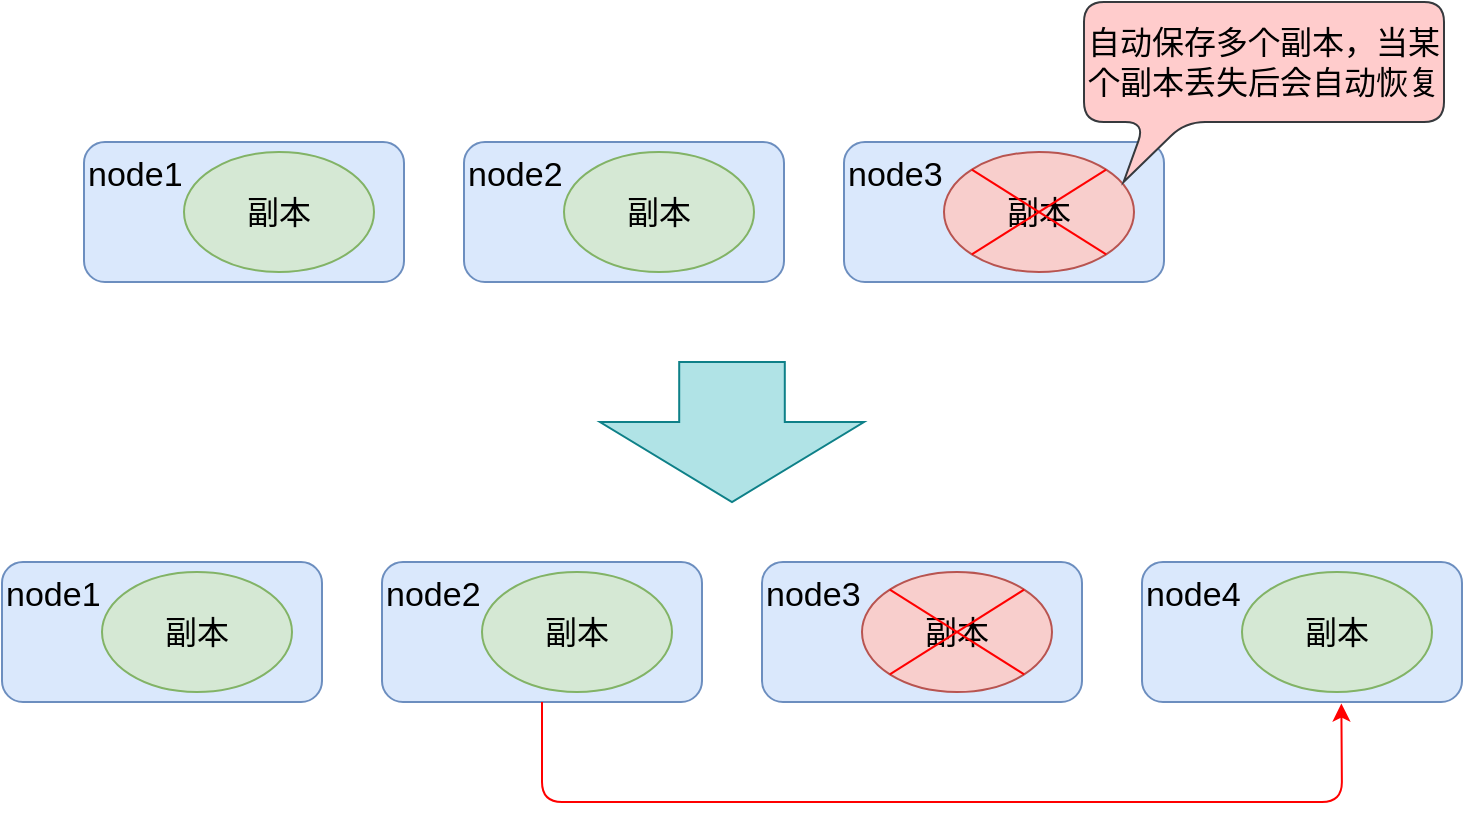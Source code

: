 <mxfile version="20.7.4" type="device"><diagram id="CKI7-PRadhSTpkq7JBgb" name="第 1 页"><mxGraphModel dx="1050" dy="629" grid="1" gridSize="10" guides="1" tooltips="1" connect="1" arrows="1" fold="1" page="1" pageScale="1" pageWidth="827" pageHeight="1169" math="0" shadow="0"><root><mxCell id="0"/><mxCell id="1" parent="0"/><mxCell id="2qkfyXnfkA_P4Dttw8-y-13" value="" style="group" vertex="1" connectable="0" parent="1"><mxGeometry x="90" y="70" width="160" height="70" as="geometry"/></mxCell><mxCell id="2qkfyXnfkA_P4Dttw8-y-1" value="node1" style="rounded=1;whiteSpace=wrap;html=1;fillColor=#dae8fc;strokeColor=#6c8ebf;fontSize=17;align=left;verticalAlign=top;container=0;" vertex="1" parent="2qkfyXnfkA_P4Dttw8-y-13"><mxGeometry width="160" height="70" as="geometry"/></mxCell><mxCell id="2qkfyXnfkA_P4Dttw8-y-3" value="副本" style="ellipse;whiteSpace=wrap;html=1;fillColor=#d5e8d4;strokeColor=#82b366;fontSize=16;container=0;" vertex="1" parent="2qkfyXnfkA_P4Dttw8-y-13"><mxGeometry x="50" y="5" width="95" height="60" as="geometry"/></mxCell><mxCell id="2qkfyXnfkA_P4Dttw8-y-14" value="" style="group" vertex="1" connectable="0" parent="1"><mxGeometry x="280" y="70" width="160" height="70" as="geometry"/></mxCell><mxCell id="2qkfyXnfkA_P4Dttw8-y-15" value="node2" style="rounded=1;whiteSpace=wrap;html=1;fillColor=#dae8fc;strokeColor=#6c8ebf;fontSize=17;align=left;verticalAlign=top;" vertex="1" parent="2qkfyXnfkA_P4Dttw8-y-14"><mxGeometry width="160" height="70" as="geometry"/></mxCell><mxCell id="2qkfyXnfkA_P4Dttw8-y-16" value="副本" style="ellipse;whiteSpace=wrap;html=1;fillColor=#d5e8d4;strokeColor=#82b366;fontSize=16;" vertex="1" parent="2qkfyXnfkA_P4Dttw8-y-14"><mxGeometry x="50" y="5" width="95" height="60" as="geometry"/></mxCell><mxCell id="2qkfyXnfkA_P4Dttw8-y-17" value="" style="group" vertex="1" connectable="0" parent="1"><mxGeometry x="470" y="70" width="160" height="70" as="geometry"/></mxCell><mxCell id="2qkfyXnfkA_P4Dttw8-y-18" value="node3" style="rounded=1;whiteSpace=wrap;html=1;fillColor=#dae8fc;strokeColor=#6c8ebf;fontSize=17;align=left;verticalAlign=top;" vertex="1" parent="2qkfyXnfkA_P4Dttw8-y-17"><mxGeometry width="160" height="70" as="geometry"/></mxCell><mxCell id="2qkfyXnfkA_P4Dttw8-y-19" value="副本" style="ellipse;whiteSpace=wrap;html=1;fillColor=#f8cecc;strokeColor=#b85450;fontSize=16;" vertex="1" parent="2qkfyXnfkA_P4Dttw8-y-17"><mxGeometry x="50" y="5" width="95" height="60" as="geometry"/></mxCell><mxCell id="2qkfyXnfkA_P4Dttw8-y-25" value="" style="endArrow=none;html=1;rounded=0;fontSize=16;exitX=1;exitY=0;exitDx=0;exitDy=0;entryX=0;entryY=1;entryDx=0;entryDy=0;strokeColor=#FF0000;" edge="1" parent="2qkfyXnfkA_P4Dttw8-y-17" source="2qkfyXnfkA_P4Dttw8-y-19" target="2qkfyXnfkA_P4Dttw8-y-19"><mxGeometry width="50" height="50" relative="1" as="geometry"><mxPoint x="-100" y="90" as="sourcePoint"/><mxPoint x="-50" y="40" as="targetPoint"/></mxGeometry></mxCell><mxCell id="2qkfyXnfkA_P4Dttw8-y-26" value="" style="endArrow=none;html=1;rounded=0;fontSize=16;entryX=0;entryY=0;entryDx=0;entryDy=0;exitX=1;exitY=1;exitDx=0;exitDy=0;strokeColor=#FF0000;" edge="1" parent="2qkfyXnfkA_P4Dttw8-y-17" source="2qkfyXnfkA_P4Dttw8-y-19" target="2qkfyXnfkA_P4Dttw8-y-19"><mxGeometry width="50" height="50" relative="1" as="geometry"><mxPoint x="10" y="130" as="sourcePoint"/><mxPoint x="60" y="80" as="targetPoint"/></mxGeometry></mxCell><mxCell id="2qkfyXnfkA_P4Dttw8-y-30" value="自动保存多个副本，当某个副本丢失后会自动恢复" style="shape=callout;perimeter=calloutPerimeter;rounded=1;fontSize=16;size=30;position=0.17;position2=0.11;fillColor=#ffcccc;strokeColor=#36393d;align=left;whiteSpace=wrap;" vertex="1" parent="1"><mxGeometry x="590" width="180" height="90" as="geometry"/></mxCell><mxCell id="2qkfyXnfkA_P4Dttw8-y-31" value="" style="group" vertex="1" connectable="0" parent="1"><mxGeometry x="49" y="280" width="160" height="70" as="geometry"/></mxCell><mxCell id="2qkfyXnfkA_P4Dttw8-y-32" value="node1" style="rounded=1;whiteSpace=wrap;html=1;fillColor=#dae8fc;strokeColor=#6c8ebf;fontSize=17;align=left;verticalAlign=top;container=0;" vertex="1" parent="2qkfyXnfkA_P4Dttw8-y-31"><mxGeometry width="160" height="70" as="geometry"/></mxCell><mxCell id="2qkfyXnfkA_P4Dttw8-y-33" value="副本" style="ellipse;whiteSpace=wrap;html=1;fillColor=#d5e8d4;strokeColor=#82b366;fontSize=16;container=0;" vertex="1" parent="2qkfyXnfkA_P4Dttw8-y-31"><mxGeometry x="50" y="5" width="95" height="60" as="geometry"/></mxCell><mxCell id="2qkfyXnfkA_P4Dttw8-y-34" value="" style="group" vertex="1" connectable="0" parent="1"><mxGeometry x="239" y="280" width="160" height="70" as="geometry"/></mxCell><mxCell id="2qkfyXnfkA_P4Dttw8-y-35" value="node2" style="rounded=1;whiteSpace=wrap;html=1;fillColor=#dae8fc;strokeColor=#6c8ebf;fontSize=17;align=left;verticalAlign=top;" vertex="1" parent="2qkfyXnfkA_P4Dttw8-y-34"><mxGeometry width="160" height="70" as="geometry"/></mxCell><mxCell id="2qkfyXnfkA_P4Dttw8-y-36" value="副本" style="ellipse;whiteSpace=wrap;html=1;fillColor=#d5e8d4;strokeColor=#82b366;fontSize=16;" vertex="1" parent="2qkfyXnfkA_P4Dttw8-y-34"><mxGeometry x="50" y="5" width="95" height="60" as="geometry"/></mxCell><mxCell id="2qkfyXnfkA_P4Dttw8-y-37" value="" style="group" vertex="1" connectable="0" parent="1"><mxGeometry x="429" y="280" width="160" height="70" as="geometry"/></mxCell><mxCell id="2qkfyXnfkA_P4Dttw8-y-38" value="node3" style="rounded=1;whiteSpace=wrap;html=1;fillColor=#dae8fc;strokeColor=#6c8ebf;fontSize=17;align=left;verticalAlign=top;" vertex="1" parent="2qkfyXnfkA_P4Dttw8-y-37"><mxGeometry width="160" height="70" as="geometry"/></mxCell><mxCell id="2qkfyXnfkA_P4Dttw8-y-39" value="副本" style="ellipse;whiteSpace=wrap;html=1;fillColor=#f8cecc;strokeColor=#b85450;fontSize=16;" vertex="1" parent="2qkfyXnfkA_P4Dttw8-y-37"><mxGeometry x="50" y="5" width="95" height="60" as="geometry"/></mxCell><mxCell id="2qkfyXnfkA_P4Dttw8-y-40" value="" style="endArrow=none;html=1;rounded=0;fontSize=16;exitX=1;exitY=0;exitDx=0;exitDy=0;entryX=0;entryY=1;entryDx=0;entryDy=0;strokeColor=#FF0000;" edge="1" parent="2qkfyXnfkA_P4Dttw8-y-37" source="2qkfyXnfkA_P4Dttw8-y-39" target="2qkfyXnfkA_P4Dttw8-y-39"><mxGeometry width="50" height="50" relative="1" as="geometry"><mxPoint x="-100" y="90" as="sourcePoint"/><mxPoint x="-50" y="40" as="targetPoint"/></mxGeometry></mxCell><mxCell id="2qkfyXnfkA_P4Dttw8-y-41" value="" style="endArrow=none;html=1;rounded=0;fontSize=16;entryX=0;entryY=0;entryDx=0;entryDy=0;exitX=1;exitY=1;exitDx=0;exitDy=0;strokeColor=#FF0000;" edge="1" parent="2qkfyXnfkA_P4Dttw8-y-37" source="2qkfyXnfkA_P4Dttw8-y-39" target="2qkfyXnfkA_P4Dttw8-y-39"><mxGeometry width="50" height="50" relative="1" as="geometry"><mxPoint x="10" y="130" as="sourcePoint"/><mxPoint x="60" y="80" as="targetPoint"/></mxGeometry></mxCell><mxCell id="2qkfyXnfkA_P4Dttw8-y-43" value="" style="group" vertex="1" connectable="0" parent="1"><mxGeometry x="619" y="280" width="160" height="70" as="geometry"/></mxCell><mxCell id="2qkfyXnfkA_P4Dttw8-y-44" value="node4" style="rounded=1;whiteSpace=wrap;html=1;fillColor=#dae8fc;strokeColor=#6c8ebf;fontSize=17;align=left;verticalAlign=top;" vertex="1" parent="2qkfyXnfkA_P4Dttw8-y-43"><mxGeometry width="160" height="70" as="geometry"/></mxCell><mxCell id="2qkfyXnfkA_P4Dttw8-y-45" value="副本" style="ellipse;whiteSpace=wrap;html=1;fillColor=#d5e8d4;strokeColor=#82b366;fontSize=16;" vertex="1" parent="2qkfyXnfkA_P4Dttw8-y-43"><mxGeometry x="50" y="5" width="95" height="60" as="geometry"/></mxCell><mxCell id="2qkfyXnfkA_P4Dttw8-y-49" style="edgeStyle=none;rounded=1;orthogonalLoop=1;jettySize=auto;html=1;exitX=0.5;exitY=1;exitDx=0;exitDy=0;entryX=0.623;entryY=1.011;entryDx=0;entryDy=0;entryPerimeter=0;strokeColor=#FF0000;fontSize=16;fillColor=#e51400;" edge="1" parent="1" source="2qkfyXnfkA_P4Dttw8-y-35" target="2qkfyXnfkA_P4Dttw8-y-44"><mxGeometry relative="1" as="geometry"><Array as="points"><mxPoint x="319" y="400"/><mxPoint x="719" y="400"/></Array></mxGeometry></mxCell><mxCell id="2qkfyXnfkA_P4Dttw8-y-56" value="" style="html=1;shadow=0;dashed=0;align=center;verticalAlign=middle;shape=mxgraph.arrows2.arrow;dy=0.6;dx=40;direction=south;notch=0;rounded=1;fontSize=16;fillColor=#b0e3e6;strokeColor=#0e8088;" vertex="1" parent="1"><mxGeometry x="348" y="180" width="132" height="70" as="geometry"/></mxCell></root></mxGraphModel></diagram></mxfile>
